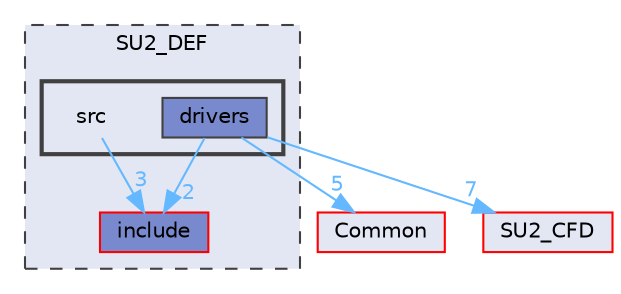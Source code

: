 digraph "SU2_DEF/src"
{
 // LATEX_PDF_SIZE
  bgcolor="transparent";
  edge [fontname=Helvetica,fontsize=10,labelfontname=Helvetica,labelfontsize=10];
  node [fontname=Helvetica,fontsize=10,shape=box,height=0.2,width=0.4];
  compound=true
  subgraph clusterdir_40148fa11f469160ea0489924442ae74 {
    graph [ bgcolor="#e3e7f4", pencolor="grey25", label="SU2_DEF", fontname=Helvetica,fontsize=10 style="filled,dashed", URL="dir_40148fa11f469160ea0489924442ae74.html",tooltip=""]
  dir_d078ef52ac2e9c9e0969b1dffdff7f3e [label="include", fillcolor="#788acd", color="red", style="filled", URL="dir_d078ef52ac2e9c9e0969b1dffdff7f3e.html",tooltip=""];
  subgraph clusterdir_41c70a0330bf69a977fcfee99601c66c {
    graph [ bgcolor="#e3e7f4", pencolor="grey25", label="", fontname=Helvetica,fontsize=10 style="filled,bold", URL="dir_41c70a0330bf69a977fcfee99601c66c.html",tooltip=""]
    dir_41c70a0330bf69a977fcfee99601c66c [shape=plaintext, label="src"];
  dir_e6a665a6529102f311d9f81971eaf6df [label="drivers", fillcolor="#788acd", color="grey25", style="filled", URL="dir_e6a665a6529102f311d9f81971eaf6df.html",tooltip=""];
  }
  }
  dir_4ab6b4cc6a7edbff49100e9123df213f [label="Common", fillcolor="#e3e7f4", color="red", style="filled", URL="dir_4ab6b4cc6a7edbff49100e9123df213f.html",tooltip=""];
  dir_6f9fd837e39f246a8f0c94f670ad0309 [label="SU2_CFD", fillcolor="#e3e7f4", color="red", style="filled", URL="dir_6f9fd837e39f246a8f0c94f670ad0309.html",tooltip=""];
  dir_41c70a0330bf69a977fcfee99601c66c->dir_d078ef52ac2e9c9e0969b1dffdff7f3e [headlabel="3", labeldistance=1.5 headhref="dir_000085_000048.html" href="dir_000085_000048.html" color="steelblue1" fontcolor="steelblue1"];
  dir_e6a665a6529102f311d9f81971eaf6df->dir_4ab6b4cc6a7edbff49100e9123df213f [headlabel="5", labeldistance=1.5 headhref="dir_000023_000008.html" href="dir_000023_000008.html" color="steelblue1" fontcolor="steelblue1"];
  dir_e6a665a6529102f311d9f81971eaf6df->dir_6f9fd837e39f246a8f0c94f670ad0309 [headlabel="7", labeldistance=1.5 headhref="dir_000023_000089.html" href="dir_000023_000089.html" color="steelblue1" fontcolor="steelblue1"];
  dir_e6a665a6529102f311d9f81971eaf6df->dir_d078ef52ac2e9c9e0969b1dffdff7f3e [headlabel="2", labeldistance=1.5 headhref="dir_000023_000048.html" href="dir_000023_000048.html" color="steelblue1" fontcolor="steelblue1"];
}
